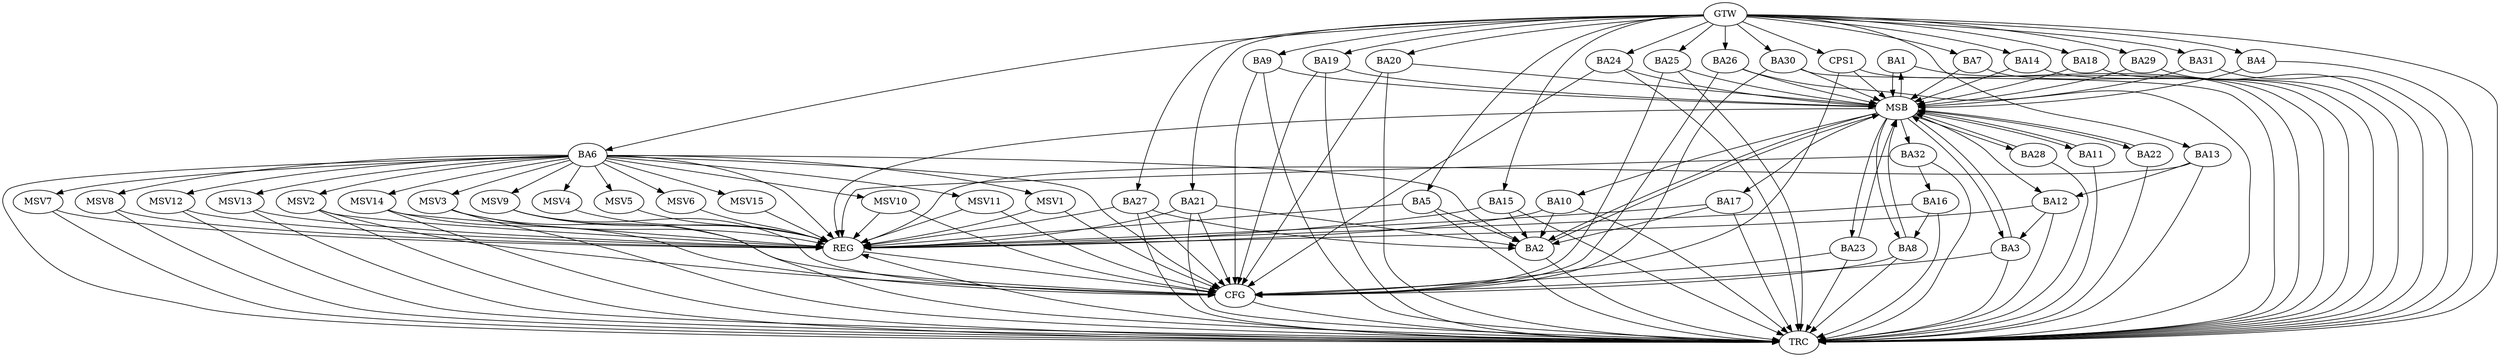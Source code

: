 strict digraph G {
  BA1 [ label="BA1" ];
  BA2 [ label="BA2" ];
  BA3 [ label="BA3" ];
  BA4 [ label="BA4" ];
  BA5 [ label="BA5" ];
  BA6 [ label="BA6" ];
  BA7 [ label="BA7" ];
  BA8 [ label="BA8" ];
  BA9 [ label="BA9" ];
  BA10 [ label="BA10" ];
  BA11 [ label="BA11" ];
  BA12 [ label="BA12" ];
  BA13 [ label="BA13" ];
  BA14 [ label="BA14" ];
  BA15 [ label="BA15" ];
  BA16 [ label="BA16" ];
  BA17 [ label="BA17" ];
  BA18 [ label="BA18" ];
  BA19 [ label="BA19" ];
  BA20 [ label="BA20" ];
  BA21 [ label="BA21" ];
  BA22 [ label="BA22" ];
  BA23 [ label="BA23" ];
  BA24 [ label="BA24" ];
  BA25 [ label="BA25" ];
  BA26 [ label="BA26" ];
  BA27 [ label="BA27" ];
  BA28 [ label="BA28" ];
  BA29 [ label="BA29" ];
  BA30 [ label="BA30" ];
  BA31 [ label="BA31" ];
  BA32 [ label="BA32" ];
  CPS1 [ label="CPS1" ];
  GTW [ label="GTW" ];
  REG [ label="REG" ];
  MSB [ label="MSB" ];
  CFG [ label="CFG" ];
  TRC [ label="TRC" ];
  MSV1 [ label="MSV1" ];
  MSV2 [ label="MSV2" ];
  MSV3 [ label="MSV3" ];
  MSV4 [ label="MSV4" ];
  MSV5 [ label="MSV5" ];
  MSV6 [ label="MSV6" ];
  MSV7 [ label="MSV7" ];
  MSV8 [ label="MSV8" ];
  MSV9 [ label="MSV9" ];
  MSV10 [ label="MSV10" ];
  MSV11 [ label="MSV11" ];
  MSV12 [ label="MSV12" ];
  MSV13 [ label="MSV13" ];
  MSV14 [ label="MSV14" ];
  MSV15 [ label="MSV15" ];
  BA5 -> BA2;
  BA6 -> BA2;
  BA10 -> BA2;
  BA12 -> BA3;
  BA13 -> BA12;
  BA15 -> BA2;
  BA16 -> BA8;
  BA17 -> BA2;
  BA21 -> BA2;
  BA27 -> BA2;
  BA32 -> BA16;
  GTW -> BA4;
  GTW -> BA5;
  GTW -> BA6;
  GTW -> BA7;
  GTW -> BA9;
  GTW -> BA13;
  GTW -> BA14;
  GTW -> BA15;
  GTW -> BA18;
  GTW -> BA19;
  GTW -> BA20;
  GTW -> BA21;
  GTW -> BA24;
  GTW -> BA25;
  GTW -> BA26;
  GTW -> BA27;
  GTW -> BA29;
  GTW -> BA30;
  GTW -> BA31;
  GTW -> CPS1;
  BA5 -> REG;
  BA6 -> REG;
  BA10 -> REG;
  BA12 -> REG;
  BA13 -> REG;
  BA15 -> REG;
  BA16 -> REG;
  BA17 -> REG;
  BA21 -> REG;
  BA27 -> REG;
  BA32 -> REG;
  BA1 -> MSB;
  MSB -> BA2;
  MSB -> REG;
  BA2 -> MSB;
  MSB -> BA1;
  BA3 -> MSB;
  BA4 -> MSB;
  MSB -> BA3;
  BA7 -> MSB;
  BA8 -> MSB;
  BA9 -> MSB;
  MSB -> BA8;
  BA11 -> MSB;
  BA14 -> MSB;
  MSB -> BA12;
  BA18 -> MSB;
  BA19 -> MSB;
  BA20 -> MSB;
  BA22 -> MSB;
  MSB -> BA11;
  BA23 -> MSB;
  BA24 -> MSB;
  BA25 -> MSB;
  BA26 -> MSB;
  BA28 -> MSB;
  BA29 -> MSB;
  BA30 -> MSB;
  BA31 -> MSB;
  CPS1 -> MSB;
  MSB -> BA17;
  MSB -> BA23;
  MSB -> BA28;
  MSB -> BA10;
  MSB -> BA32;
  MSB -> BA22;
  BA27 -> CFG;
  BA9 -> CFG;
  BA24 -> CFG;
  BA21 -> CFG;
  BA20 -> CFG;
  BA30 -> CFG;
  BA19 -> CFG;
  BA25 -> CFG;
  CPS1 -> CFG;
  BA6 -> CFG;
  BA3 -> CFG;
  BA23 -> CFG;
  BA26 -> CFG;
  BA8 -> CFG;
  REG -> CFG;
  BA1 -> TRC;
  BA2 -> TRC;
  BA3 -> TRC;
  BA4 -> TRC;
  BA5 -> TRC;
  BA6 -> TRC;
  BA7 -> TRC;
  BA8 -> TRC;
  BA9 -> TRC;
  BA10 -> TRC;
  BA11 -> TRC;
  BA12 -> TRC;
  BA13 -> TRC;
  BA14 -> TRC;
  BA15 -> TRC;
  BA16 -> TRC;
  BA17 -> TRC;
  BA18 -> TRC;
  BA19 -> TRC;
  BA20 -> TRC;
  BA21 -> TRC;
  BA22 -> TRC;
  BA23 -> TRC;
  BA24 -> TRC;
  BA25 -> TRC;
  BA26 -> TRC;
  BA27 -> TRC;
  BA28 -> TRC;
  BA29 -> TRC;
  BA30 -> TRC;
  BA31 -> TRC;
  BA32 -> TRC;
  CPS1 -> TRC;
  GTW -> TRC;
  CFG -> TRC;
  TRC -> REG;
  BA6 -> MSV1;
  BA6 -> MSV2;
  MSV1 -> REG;
  MSV1 -> CFG;
  MSV2 -> REG;
  MSV2 -> TRC;
  MSV2 -> CFG;
  BA6 -> MSV3;
  BA6 -> MSV4;
  BA6 -> MSV5;
  BA6 -> MSV6;
  BA6 -> MSV7;
  MSV3 -> REG;
  MSV3 -> TRC;
  MSV3 -> CFG;
  MSV4 -> REG;
  MSV5 -> REG;
  MSV6 -> REG;
  MSV7 -> REG;
  MSV7 -> TRC;
  BA6 -> MSV8;
  MSV8 -> REG;
  MSV8 -> TRC;
  BA6 -> MSV9;
  MSV9 -> REG;
  MSV9 -> TRC;
  MSV9 -> CFG;
  BA6 -> MSV10;
  BA6 -> MSV11;
  BA6 -> MSV12;
  MSV10 -> REG;
  MSV10 -> CFG;
  MSV11 -> REG;
  MSV11 -> CFG;
  MSV12 -> REG;
  MSV12 -> TRC;
  BA6 -> MSV13;
  MSV13 -> REG;
  MSV13 -> TRC;
  BA6 -> MSV14;
  MSV14 -> REG;
  MSV14 -> TRC;
  MSV14 -> CFG;
  BA6 -> MSV15;
  MSV15 -> REG;
}
